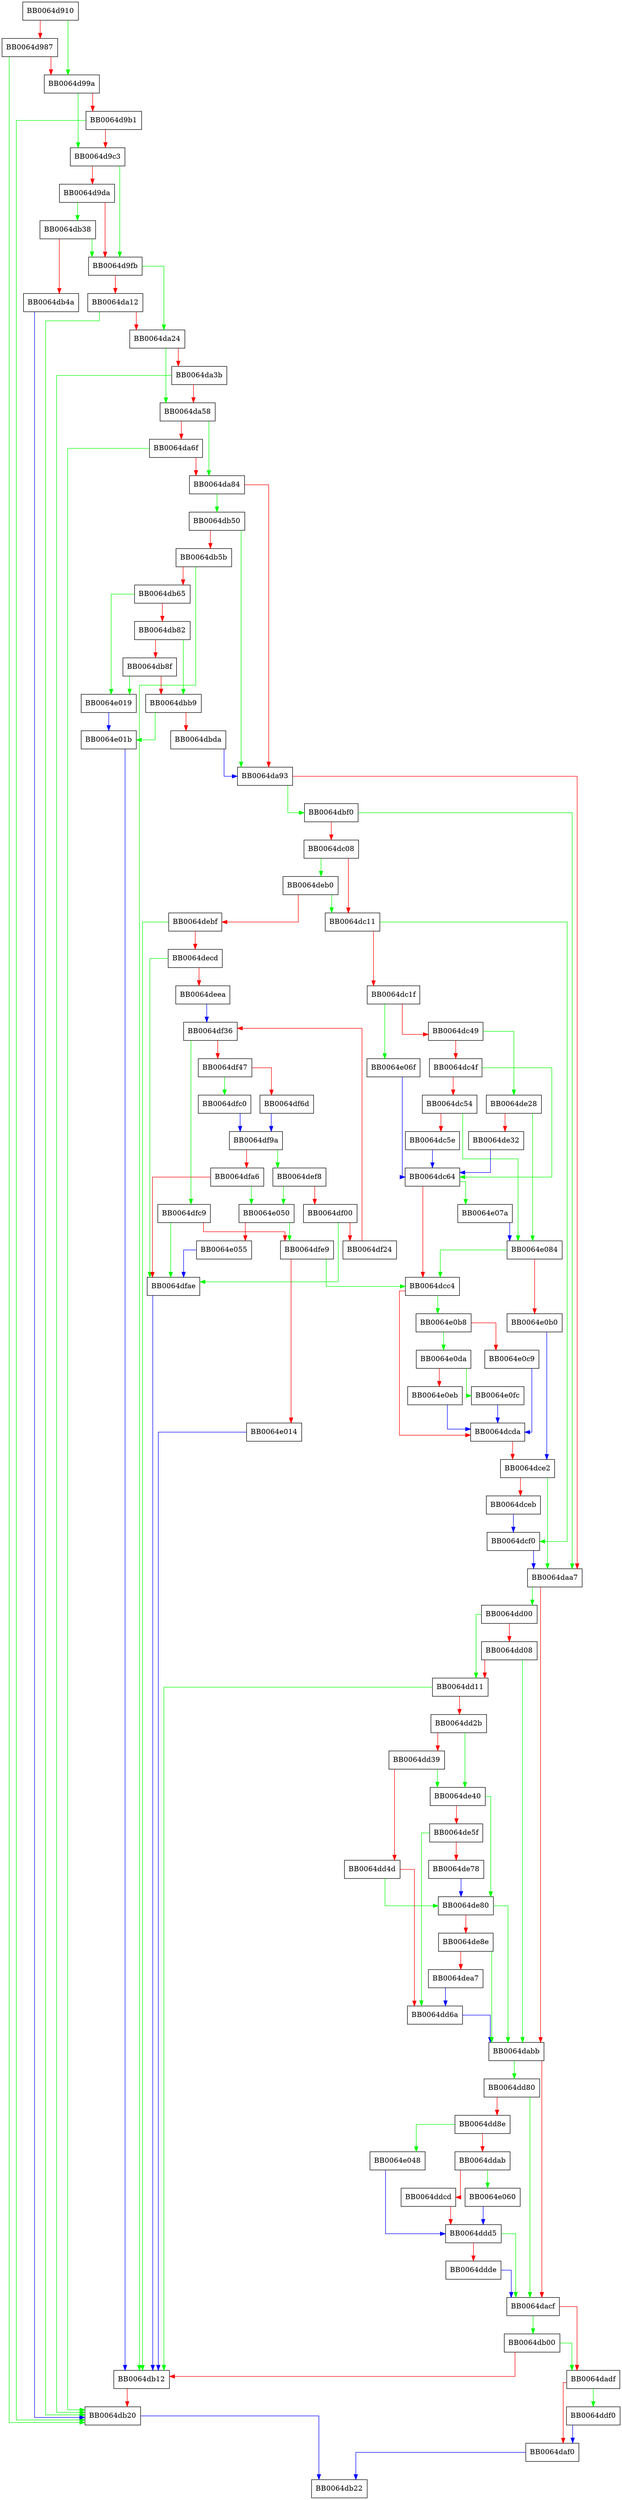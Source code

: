 digraph ossl_store_handle_load_result {
  node [shape="box"];
  graph [splines=ortho];
  BB0064d910 -> BB0064d99a [color="green"];
  BB0064d910 -> BB0064d987 [color="red"];
  BB0064d987 -> BB0064db20 [color="green"];
  BB0064d987 -> BB0064d99a [color="red"];
  BB0064d99a -> BB0064d9c3 [color="green"];
  BB0064d99a -> BB0064d9b1 [color="red"];
  BB0064d9b1 -> BB0064db20 [color="green"];
  BB0064d9b1 -> BB0064d9c3 [color="red"];
  BB0064d9c3 -> BB0064d9fb [color="green"];
  BB0064d9c3 -> BB0064d9da [color="red"];
  BB0064d9da -> BB0064db38 [color="green"];
  BB0064d9da -> BB0064d9fb [color="red"];
  BB0064d9fb -> BB0064da24 [color="green"];
  BB0064d9fb -> BB0064da12 [color="red"];
  BB0064da12 -> BB0064db20 [color="green"];
  BB0064da12 -> BB0064da24 [color="red"];
  BB0064da24 -> BB0064da58 [color="green"];
  BB0064da24 -> BB0064da3b [color="red"];
  BB0064da3b -> BB0064db20 [color="green"];
  BB0064da3b -> BB0064da58 [color="red"];
  BB0064da58 -> BB0064da84 [color="green"];
  BB0064da58 -> BB0064da6f [color="red"];
  BB0064da6f -> BB0064db20 [color="green"];
  BB0064da6f -> BB0064da84 [color="red"];
  BB0064da84 -> BB0064db50 [color="green"];
  BB0064da84 -> BB0064da93 [color="red"];
  BB0064da93 -> BB0064dbf0 [color="green"];
  BB0064da93 -> BB0064daa7 [color="red"];
  BB0064daa7 -> BB0064dd00 [color="green"];
  BB0064daa7 -> BB0064dabb [color="red"];
  BB0064dabb -> BB0064dd80 [color="green"];
  BB0064dabb -> BB0064dacf [color="red"];
  BB0064dacf -> BB0064db00 [color="green"];
  BB0064dacf -> BB0064dadf [color="red"];
  BB0064dadf -> BB0064ddf0 [color="green"];
  BB0064dadf -> BB0064daf0 [color="red"];
  BB0064daf0 -> BB0064db22 [color="blue"];
  BB0064db00 -> BB0064dadf [color="green"];
  BB0064db00 -> BB0064db12 [color="red"];
  BB0064db12 -> BB0064db20 [color="red"];
  BB0064db20 -> BB0064db22 [color="blue"];
  BB0064db38 -> BB0064d9fb [color="green"];
  BB0064db38 -> BB0064db4a [color="red"];
  BB0064db4a -> BB0064db20 [color="blue"];
  BB0064db50 -> BB0064da93 [color="green"];
  BB0064db50 -> BB0064db5b [color="red"];
  BB0064db5b -> BB0064db12 [color="green"];
  BB0064db5b -> BB0064db65 [color="red"];
  BB0064db65 -> BB0064e019 [color="green"];
  BB0064db65 -> BB0064db82 [color="red"];
  BB0064db82 -> BB0064dbb9 [color="green"];
  BB0064db82 -> BB0064db8f [color="red"];
  BB0064db8f -> BB0064e019 [color="green"];
  BB0064db8f -> BB0064dbb9 [color="red"];
  BB0064dbb9 -> BB0064e01b [color="green"];
  BB0064dbb9 -> BB0064dbda [color="red"];
  BB0064dbda -> BB0064da93 [color="blue"];
  BB0064dbf0 -> BB0064daa7 [color="green"];
  BB0064dbf0 -> BB0064dc08 [color="red"];
  BB0064dc08 -> BB0064deb0 [color="green"];
  BB0064dc08 -> BB0064dc11 [color="red"];
  BB0064dc11 -> BB0064dcf0 [color="green"];
  BB0064dc11 -> BB0064dc1f [color="red"];
  BB0064dc1f -> BB0064e06f [color="green"];
  BB0064dc1f -> BB0064dc49 [color="red"];
  BB0064dc49 -> BB0064de28 [color="green"];
  BB0064dc49 -> BB0064dc4f [color="red"];
  BB0064dc4f -> BB0064dc64 [color="green"];
  BB0064dc4f -> BB0064dc54 [color="red"];
  BB0064dc54 -> BB0064e084 [color="green"];
  BB0064dc54 -> BB0064dc5e [color="red"];
  BB0064dc5e -> BB0064dc64 [color="blue"];
  BB0064dc64 -> BB0064e07a [color="green"];
  BB0064dc64 -> BB0064dcc4 [color="red"];
  BB0064dcc4 -> BB0064e0b8 [color="green"];
  BB0064dcc4 -> BB0064dcda [color="red"];
  BB0064dcda -> BB0064dce2 [color="red"];
  BB0064dce2 -> BB0064daa7 [color="green"];
  BB0064dce2 -> BB0064dceb [color="red"];
  BB0064dceb -> BB0064dcf0 [color="blue"];
  BB0064dcf0 -> BB0064daa7 [color="blue"];
  BB0064dd00 -> BB0064dd11 [color="green"];
  BB0064dd00 -> BB0064dd08 [color="red"];
  BB0064dd08 -> BB0064dabb [color="green"];
  BB0064dd08 -> BB0064dd11 [color="red"];
  BB0064dd11 -> BB0064db12 [color="green"];
  BB0064dd11 -> BB0064dd2b [color="red"];
  BB0064dd2b -> BB0064de40 [color="green"];
  BB0064dd2b -> BB0064dd39 [color="red"];
  BB0064dd39 -> BB0064de40 [color="green"];
  BB0064dd39 -> BB0064dd4d [color="red"];
  BB0064dd4d -> BB0064de80 [color="green"];
  BB0064dd4d -> BB0064dd6a [color="red"];
  BB0064dd6a -> BB0064dabb [color="blue"];
  BB0064dd80 -> BB0064dacf [color="green"];
  BB0064dd80 -> BB0064dd8e [color="red"];
  BB0064dd8e -> BB0064e048 [color="green"];
  BB0064dd8e -> BB0064ddab [color="red"];
  BB0064ddab -> BB0064e060 [color="green"];
  BB0064ddab -> BB0064ddcd [color="red"];
  BB0064ddcd -> BB0064ddd5 [color="red"];
  BB0064ddd5 -> BB0064dacf [color="green"];
  BB0064ddd5 -> BB0064ddde [color="red"];
  BB0064ddde -> BB0064dacf [color="blue"];
  BB0064ddf0 -> BB0064daf0 [color="blue"];
  BB0064de28 -> BB0064e084 [color="green"];
  BB0064de28 -> BB0064de32 [color="red"];
  BB0064de32 -> BB0064dc64 [color="blue"];
  BB0064de40 -> BB0064de80 [color="green"];
  BB0064de40 -> BB0064de5f [color="red"];
  BB0064de5f -> BB0064dd6a [color="green"];
  BB0064de5f -> BB0064de78 [color="red"];
  BB0064de78 -> BB0064de80 [color="blue"];
  BB0064de80 -> BB0064dabb [color="green"];
  BB0064de80 -> BB0064de8e [color="red"];
  BB0064de8e -> BB0064dabb [color="green"];
  BB0064de8e -> BB0064dea7 [color="red"];
  BB0064dea7 -> BB0064dd6a [color="blue"];
  BB0064deb0 -> BB0064dc11 [color="green"];
  BB0064deb0 -> BB0064debf [color="red"];
  BB0064debf -> BB0064db12 [color="green"];
  BB0064debf -> BB0064decd [color="red"];
  BB0064decd -> BB0064dfae [color="green"];
  BB0064decd -> BB0064deea [color="red"];
  BB0064deea -> BB0064df36 [color="blue"];
  BB0064def8 -> BB0064e050 [color="green"];
  BB0064def8 -> BB0064df00 [color="red"];
  BB0064df00 -> BB0064dfae [color="green"];
  BB0064df00 -> BB0064df24 [color="red"];
  BB0064df24 -> BB0064df36 [color="red"];
  BB0064df36 -> BB0064dfc9 [color="green"];
  BB0064df36 -> BB0064df47 [color="red"];
  BB0064df47 -> BB0064dfc0 [color="green"];
  BB0064df47 -> BB0064df6d [color="red"];
  BB0064df6d -> BB0064df9a [color="blue"];
  BB0064df9a -> BB0064def8 [color="green"];
  BB0064df9a -> BB0064dfa6 [color="red"];
  BB0064dfa6 -> BB0064e050 [color="green"];
  BB0064dfa6 -> BB0064dfae [color="red"];
  BB0064dfae -> BB0064db12 [color="blue"];
  BB0064dfc0 -> BB0064df9a [color="blue"];
  BB0064dfc9 -> BB0064dfae [color="green"];
  BB0064dfc9 -> BB0064dfe9 [color="red"];
  BB0064dfe9 -> BB0064dcc4 [color="green"];
  BB0064dfe9 -> BB0064e014 [color="red"];
  BB0064e014 -> BB0064db12 [color="blue"];
  BB0064e019 -> BB0064e01b [color="blue"];
  BB0064e01b -> BB0064db12 [color="blue"];
  BB0064e048 -> BB0064ddd5 [color="blue"];
  BB0064e050 -> BB0064dfe9 [color="green"];
  BB0064e050 -> BB0064e055 [color="red"];
  BB0064e055 -> BB0064dfae [color="blue"];
  BB0064e060 -> BB0064ddd5 [color="blue"];
  BB0064e06f -> BB0064dc64 [color="blue"];
  BB0064e07a -> BB0064e084 [color="blue"];
  BB0064e084 -> BB0064dcc4 [color="green"];
  BB0064e084 -> BB0064e0b0 [color="red"];
  BB0064e0b0 -> BB0064dce2 [color="blue"];
  BB0064e0b8 -> BB0064e0da [color="green"];
  BB0064e0b8 -> BB0064e0c9 [color="red"];
  BB0064e0c9 -> BB0064dcda [color="blue"];
  BB0064e0da -> BB0064e0fc [color="green"];
  BB0064e0da -> BB0064e0eb [color="red"];
  BB0064e0eb -> BB0064dcda [color="blue"];
  BB0064e0fc -> BB0064dcda [color="blue"];
}